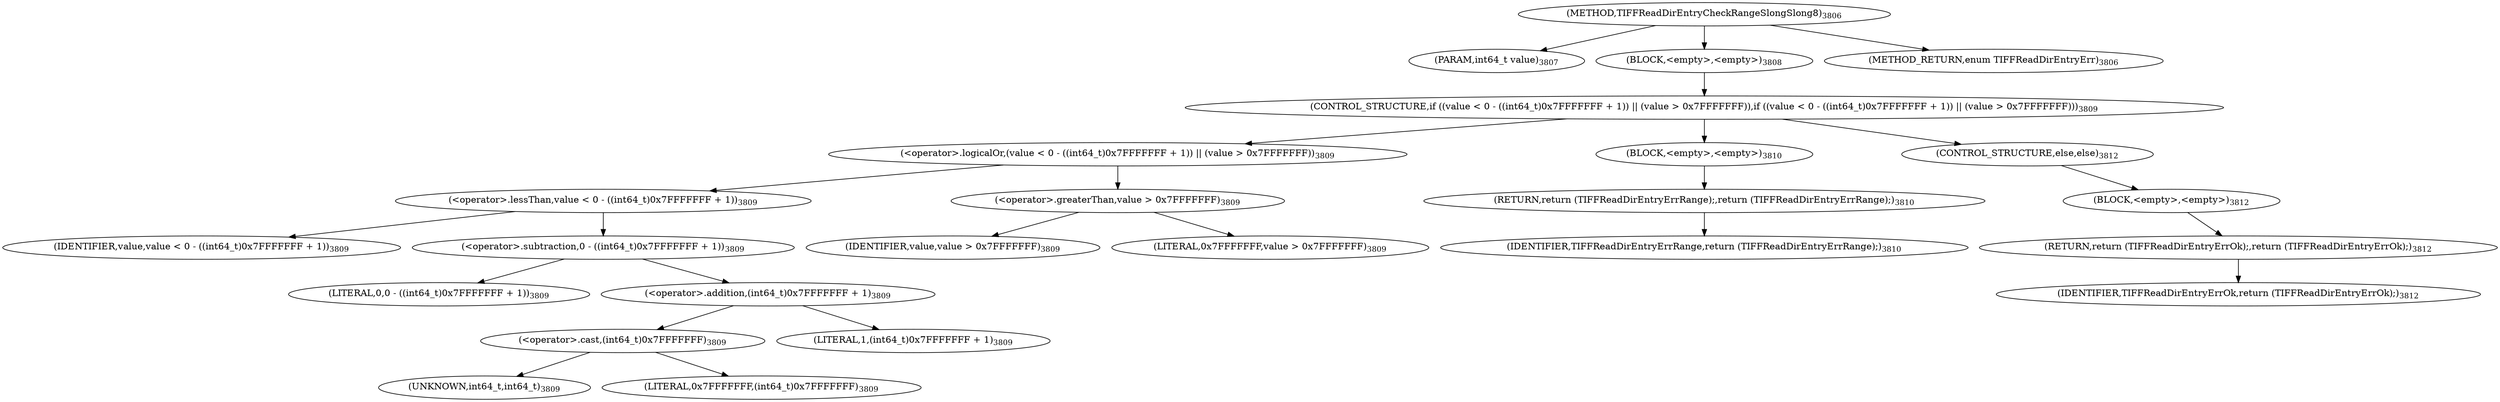 digraph "TIFFReadDirEntryCheckRangeSlongSlong8" {  
"87889" [label = <(METHOD,TIFFReadDirEntryCheckRangeSlongSlong8)<SUB>3806</SUB>> ]
"87890" [label = <(PARAM,int64_t value)<SUB>3807</SUB>> ]
"87891" [label = <(BLOCK,&lt;empty&gt;,&lt;empty&gt;)<SUB>3808</SUB>> ]
"87892" [label = <(CONTROL_STRUCTURE,if ((value &lt; 0 - ((int64_t)0x7FFFFFFF + 1)) || (value &gt; 0x7FFFFFFF)),if ((value &lt; 0 - ((int64_t)0x7FFFFFFF + 1)) || (value &gt; 0x7FFFFFFF)))<SUB>3809</SUB>> ]
"87893" [label = <(&lt;operator&gt;.logicalOr,(value &lt; 0 - ((int64_t)0x7FFFFFFF + 1)) || (value &gt; 0x7FFFFFFF))<SUB>3809</SUB>> ]
"87894" [label = <(&lt;operator&gt;.lessThan,value &lt; 0 - ((int64_t)0x7FFFFFFF + 1))<SUB>3809</SUB>> ]
"87895" [label = <(IDENTIFIER,value,value &lt; 0 - ((int64_t)0x7FFFFFFF + 1))<SUB>3809</SUB>> ]
"87896" [label = <(&lt;operator&gt;.subtraction,0 - ((int64_t)0x7FFFFFFF + 1))<SUB>3809</SUB>> ]
"87897" [label = <(LITERAL,0,0 - ((int64_t)0x7FFFFFFF + 1))<SUB>3809</SUB>> ]
"87898" [label = <(&lt;operator&gt;.addition,(int64_t)0x7FFFFFFF + 1)<SUB>3809</SUB>> ]
"87899" [label = <(&lt;operator&gt;.cast,(int64_t)0x7FFFFFFF)<SUB>3809</SUB>> ]
"87900" [label = <(UNKNOWN,int64_t,int64_t)<SUB>3809</SUB>> ]
"87901" [label = <(LITERAL,0x7FFFFFFF,(int64_t)0x7FFFFFFF)<SUB>3809</SUB>> ]
"87902" [label = <(LITERAL,1,(int64_t)0x7FFFFFFF + 1)<SUB>3809</SUB>> ]
"87903" [label = <(&lt;operator&gt;.greaterThan,value &gt; 0x7FFFFFFF)<SUB>3809</SUB>> ]
"87904" [label = <(IDENTIFIER,value,value &gt; 0x7FFFFFFF)<SUB>3809</SUB>> ]
"87905" [label = <(LITERAL,0x7FFFFFFF,value &gt; 0x7FFFFFFF)<SUB>3809</SUB>> ]
"87906" [label = <(BLOCK,&lt;empty&gt;,&lt;empty&gt;)<SUB>3810</SUB>> ]
"87907" [label = <(RETURN,return (TIFFReadDirEntryErrRange);,return (TIFFReadDirEntryErrRange);)<SUB>3810</SUB>> ]
"87908" [label = <(IDENTIFIER,TIFFReadDirEntryErrRange,return (TIFFReadDirEntryErrRange);)<SUB>3810</SUB>> ]
"87909" [label = <(CONTROL_STRUCTURE,else,else)<SUB>3812</SUB>> ]
"87910" [label = <(BLOCK,&lt;empty&gt;,&lt;empty&gt;)<SUB>3812</SUB>> ]
"87911" [label = <(RETURN,return (TIFFReadDirEntryErrOk);,return (TIFFReadDirEntryErrOk);)<SUB>3812</SUB>> ]
"87912" [label = <(IDENTIFIER,TIFFReadDirEntryErrOk,return (TIFFReadDirEntryErrOk);)<SUB>3812</SUB>> ]
"87913" [label = <(METHOD_RETURN,enum TIFFReadDirEntryErr)<SUB>3806</SUB>> ]
  "87889" -> "87890" 
  "87889" -> "87891" 
  "87889" -> "87913" 
  "87891" -> "87892" 
  "87892" -> "87893" 
  "87892" -> "87906" 
  "87892" -> "87909" 
  "87893" -> "87894" 
  "87893" -> "87903" 
  "87894" -> "87895" 
  "87894" -> "87896" 
  "87896" -> "87897" 
  "87896" -> "87898" 
  "87898" -> "87899" 
  "87898" -> "87902" 
  "87899" -> "87900" 
  "87899" -> "87901" 
  "87903" -> "87904" 
  "87903" -> "87905" 
  "87906" -> "87907" 
  "87907" -> "87908" 
  "87909" -> "87910" 
  "87910" -> "87911" 
  "87911" -> "87912" 
}
